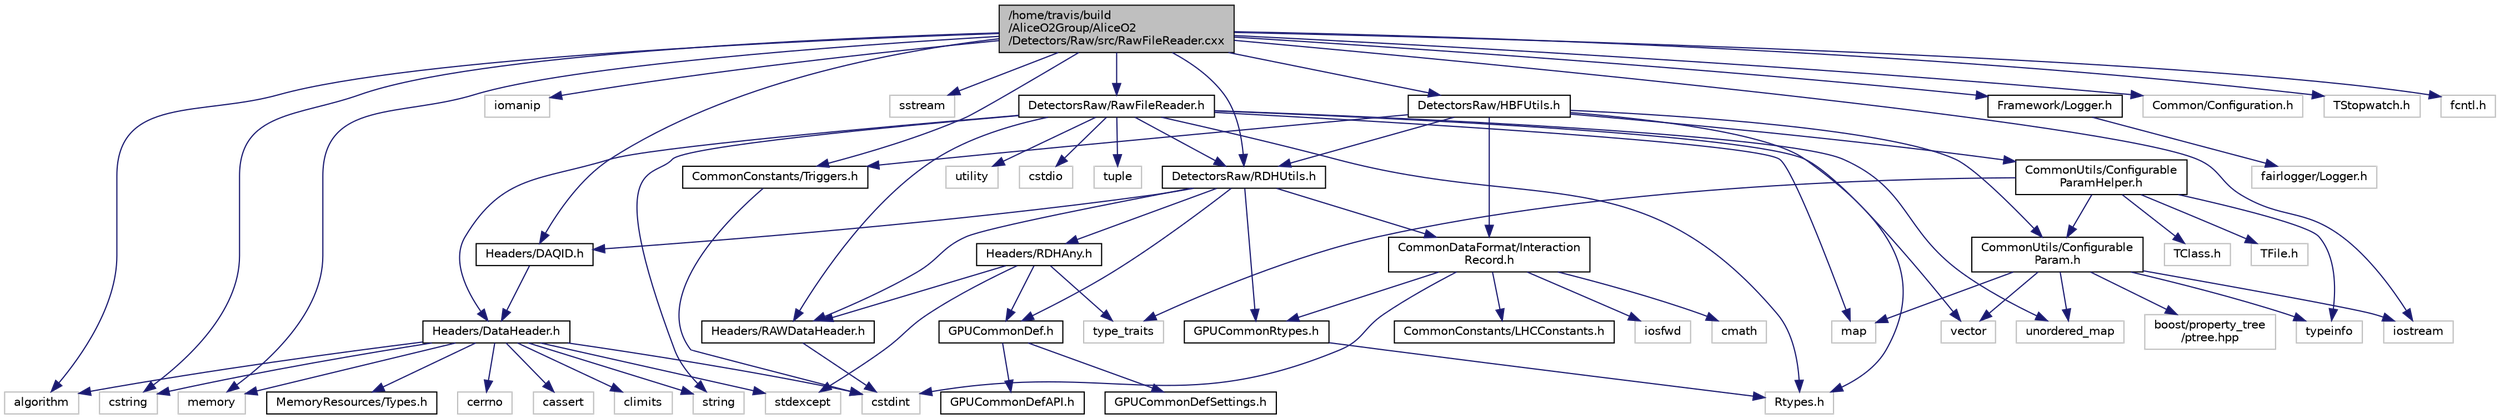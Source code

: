 digraph "/home/travis/build/AliceO2Group/AliceO2/Detectors/Raw/src/RawFileReader.cxx"
{
 // INTERACTIVE_SVG=YES
  bgcolor="transparent";
  edge [fontname="Helvetica",fontsize="10",labelfontname="Helvetica",labelfontsize="10"];
  node [fontname="Helvetica",fontsize="10",shape=record];
  Node0 [label="/home/travis/build\l/AliceO2Group/AliceO2\l/Detectors/Raw/src/RawFileReader.cxx",height=0.2,width=0.4,color="black", fillcolor="grey75", style="filled", fontcolor="black"];
  Node0 -> Node1 [color="midnightblue",fontsize="10",style="solid",fontname="Helvetica"];
  Node1 [label="algorithm",height=0.2,width=0.4,color="grey75"];
  Node0 -> Node2 [color="midnightblue",fontsize="10",style="solid",fontname="Helvetica"];
  Node2 [label="cstring",height=0.2,width=0.4,color="grey75"];
  Node0 -> Node3 [color="midnightblue",fontsize="10",style="solid",fontname="Helvetica"];
  Node3 [label="iostream",height=0.2,width=0.4,color="grey75"];
  Node0 -> Node4 [color="midnightblue",fontsize="10",style="solid",fontname="Helvetica"];
  Node4 [label="iomanip",height=0.2,width=0.4,color="grey75"];
  Node0 -> Node5 [color="midnightblue",fontsize="10",style="solid",fontname="Helvetica"];
  Node5 [label="memory",height=0.2,width=0.4,color="grey75"];
  Node0 -> Node6 [color="midnightblue",fontsize="10",style="solid",fontname="Helvetica"];
  Node6 [label="sstream",height=0.2,width=0.4,color="grey75"];
  Node0 -> Node7 [color="midnightblue",fontsize="10",style="solid",fontname="Helvetica"];
  Node7 [label="DetectorsRaw/RawFileReader.h",height=0.2,width=0.4,color="black",URL="$de/da2/Raw_2include_2DetectorsRaw_2RawFileReader_8h.html"];
  Node7 -> Node8 [color="midnightblue",fontsize="10",style="solid",fontname="Helvetica"];
  Node8 [label="cstdio",height=0.2,width=0.4,color="grey75"];
  Node7 -> Node9 [color="midnightblue",fontsize="10",style="solid",fontname="Helvetica"];
  Node9 [label="unordered_map",height=0.2,width=0.4,color="grey75"];
  Node7 -> Node10 [color="midnightblue",fontsize="10",style="solid",fontname="Helvetica"];
  Node10 [label="map",height=0.2,width=0.4,color="grey75"];
  Node7 -> Node11 [color="midnightblue",fontsize="10",style="solid",fontname="Helvetica"];
  Node11 [label="tuple",height=0.2,width=0.4,color="grey75"];
  Node7 -> Node12 [color="midnightblue",fontsize="10",style="solid",fontname="Helvetica"];
  Node12 [label="vector",height=0.2,width=0.4,color="grey75"];
  Node7 -> Node13 [color="midnightblue",fontsize="10",style="solid",fontname="Helvetica"];
  Node13 [label="string",height=0.2,width=0.4,color="grey75"];
  Node7 -> Node14 [color="midnightblue",fontsize="10",style="solid",fontname="Helvetica"];
  Node14 [label="utility",height=0.2,width=0.4,color="grey75"];
  Node7 -> Node15 [color="midnightblue",fontsize="10",style="solid",fontname="Helvetica"];
  Node15 [label="Rtypes.h",height=0.2,width=0.4,color="grey75"];
  Node7 -> Node16 [color="midnightblue",fontsize="10",style="solid",fontname="Helvetica"];
  Node16 [label="Headers/RAWDataHeader.h",height=0.2,width=0.4,color="black",URL="$d4/dee/RAWDataHeader_8h.html",tooltip="Definition of the RAW Data Header. "];
  Node16 -> Node17 [color="midnightblue",fontsize="10",style="solid",fontname="Helvetica"];
  Node17 [label="cstdint",height=0.2,width=0.4,color="grey75"];
  Node7 -> Node18 [color="midnightblue",fontsize="10",style="solid",fontname="Helvetica"];
  Node18 [label="Headers/DataHeader.h",height=0.2,width=0.4,color="black",URL="$dc/dcd/DataHeader_8h.html"];
  Node18 -> Node17 [color="midnightblue",fontsize="10",style="solid",fontname="Helvetica"];
  Node18 -> Node5 [color="midnightblue",fontsize="10",style="solid",fontname="Helvetica"];
  Node18 -> Node19 [color="midnightblue",fontsize="10",style="solid",fontname="Helvetica"];
  Node19 [label="cassert",height=0.2,width=0.4,color="grey75"];
  Node18 -> Node2 [color="midnightblue",fontsize="10",style="solid",fontname="Helvetica"];
  Node18 -> Node1 [color="midnightblue",fontsize="10",style="solid",fontname="Helvetica"];
  Node18 -> Node20 [color="midnightblue",fontsize="10",style="solid",fontname="Helvetica"];
  Node20 [label="stdexcept",height=0.2,width=0.4,color="grey75"];
  Node18 -> Node13 [color="midnightblue",fontsize="10",style="solid",fontname="Helvetica"];
  Node18 -> Node21 [color="midnightblue",fontsize="10",style="solid",fontname="Helvetica"];
  Node21 [label="climits",height=0.2,width=0.4,color="grey75"];
  Node18 -> Node22 [color="midnightblue",fontsize="10",style="solid",fontname="Helvetica"];
  Node22 [label="MemoryResources/Types.h",height=0.2,width=0.4,color="black",URL="$d7/df8/Types_8h.html"];
  Node18 -> Node23 [color="midnightblue",fontsize="10",style="solid",fontname="Helvetica"];
  Node23 [label="cerrno",height=0.2,width=0.4,color="grey75"];
  Node7 -> Node24 [color="midnightblue",fontsize="10",style="solid",fontname="Helvetica"];
  Node24 [label="DetectorsRaw/RDHUtils.h",height=0.2,width=0.4,color="black",URL="$d6/dec/Raw_2include_2DetectorsRaw_2RDHUtils_8h.html"];
  Node24 -> Node25 [color="midnightblue",fontsize="10",style="solid",fontname="Helvetica"];
  Node25 [label="GPUCommonDef.h",height=0.2,width=0.4,color="black",URL="$df/d21/GPUCommonDef_8h.html"];
  Node25 -> Node26 [color="midnightblue",fontsize="10",style="solid",fontname="Helvetica"];
  Node26 [label="GPUCommonDefSettings.h",height=0.2,width=0.4,color="black",URL="$d5/d93/GPUCommonDefSettings_8h.html"];
  Node25 -> Node27 [color="midnightblue",fontsize="10",style="solid",fontname="Helvetica"];
  Node27 [label="GPUCommonDefAPI.h",height=0.2,width=0.4,color="black",URL="$da/d5a/GPUCommonDefAPI_8h.html"];
  Node24 -> Node28 [color="midnightblue",fontsize="10",style="solid",fontname="Helvetica"];
  Node28 [label="GPUCommonRtypes.h",height=0.2,width=0.4,color="black",URL="$d2/d45/GPUCommonRtypes_8h.html"];
  Node28 -> Node15 [color="midnightblue",fontsize="10",style="solid",fontname="Helvetica"];
  Node24 -> Node16 [color="midnightblue",fontsize="10",style="solid",fontname="Helvetica"];
  Node24 -> Node29 [color="midnightblue",fontsize="10",style="solid",fontname="Helvetica"];
  Node29 [label="Headers/RDHAny.h",height=0.2,width=0.4,color="black",URL="$d6/d89/RDHAny_8h.html"];
  Node29 -> Node25 [color="midnightblue",fontsize="10",style="solid",fontname="Helvetica"];
  Node29 -> Node16 [color="midnightblue",fontsize="10",style="solid",fontname="Helvetica"];
  Node29 -> Node30 [color="midnightblue",fontsize="10",style="solid",fontname="Helvetica"];
  Node30 [label="type_traits",height=0.2,width=0.4,color="grey75"];
  Node29 -> Node20 [color="midnightblue",fontsize="10",style="solid",fontname="Helvetica"];
  Node24 -> Node31 [color="midnightblue",fontsize="10",style="solid",fontname="Helvetica"];
  Node31 [label="CommonDataFormat/Interaction\lRecord.h",height=0.2,width=0.4,color="black",URL="$d9/d80/InteractionRecord_8h.html"];
  Node31 -> Node28 [color="midnightblue",fontsize="10",style="solid",fontname="Helvetica"];
  Node31 -> Node32 [color="midnightblue",fontsize="10",style="solid",fontname="Helvetica"];
  Node32 [label="iosfwd",height=0.2,width=0.4,color="grey75"];
  Node31 -> Node17 [color="midnightblue",fontsize="10",style="solid",fontname="Helvetica"];
  Node31 -> Node33 [color="midnightblue",fontsize="10",style="solid",fontname="Helvetica"];
  Node33 [label="cmath",height=0.2,width=0.4,color="grey75"];
  Node31 -> Node34 [color="midnightblue",fontsize="10",style="solid",fontname="Helvetica"];
  Node34 [label="CommonConstants/LHCConstants.h",height=0.2,width=0.4,color="black",URL="$d4/dc6/LHCConstants_8h.html",tooltip="Header to collect LHC related constants. "];
  Node24 -> Node35 [color="midnightblue",fontsize="10",style="solid",fontname="Helvetica"];
  Node35 [label="Headers/DAQID.h",height=0.2,width=0.4,color="black",URL="$d7/d34/DAQID_8h.html"];
  Node35 -> Node18 [color="midnightblue",fontsize="10",style="solid",fontname="Helvetica"];
  Node0 -> Node35 [color="midnightblue",fontsize="10",style="solid",fontname="Helvetica"];
  Node0 -> Node36 [color="midnightblue",fontsize="10",style="solid",fontname="Helvetica"];
  Node36 [label="CommonConstants/Triggers.h",height=0.2,width=0.4,color="black",URL="$de/da4/Triggers_8h.html",tooltip="Definition of the 32 Central Trigger System (CTS) Trigger Types defined in https://twiki.cern.ch/twiki/pub/ALICE/NoteForFEDevelopers/CTS_CRU_FE_interface.pdf. "];
  Node36 -> Node17 [color="midnightblue",fontsize="10",style="solid",fontname="Helvetica"];
  Node0 -> Node24 [color="midnightblue",fontsize="10",style="solid",fontname="Helvetica"];
  Node0 -> Node37 [color="midnightblue",fontsize="10",style="solid",fontname="Helvetica"];
  Node37 [label="DetectorsRaw/HBFUtils.h",height=0.2,width=0.4,color="black",URL="$d1/dec/HBFUtils_8h.html"];
  Node37 -> Node15 [color="midnightblue",fontsize="10",style="solid",fontname="Helvetica"];
  Node37 -> Node24 [color="midnightblue",fontsize="10",style="solid",fontname="Helvetica"];
  Node37 -> Node38 [color="midnightblue",fontsize="10",style="solid",fontname="Helvetica"];
  Node38 [label="CommonUtils/Configurable\lParam.h",height=0.2,width=0.4,color="black",URL="$db/d2c/ConfigurableParam_8h.html"];
  Node38 -> Node12 [color="midnightblue",fontsize="10",style="solid",fontname="Helvetica"];
  Node38 -> Node10 [color="midnightblue",fontsize="10",style="solid",fontname="Helvetica"];
  Node38 -> Node9 [color="midnightblue",fontsize="10",style="solid",fontname="Helvetica"];
  Node38 -> Node39 [color="midnightblue",fontsize="10",style="solid",fontname="Helvetica"];
  Node39 [label="boost/property_tree\l/ptree.hpp",height=0.2,width=0.4,color="grey75"];
  Node38 -> Node40 [color="midnightblue",fontsize="10",style="solid",fontname="Helvetica"];
  Node40 [label="typeinfo",height=0.2,width=0.4,color="grey75"];
  Node38 -> Node3 [color="midnightblue",fontsize="10",style="solid",fontname="Helvetica"];
  Node37 -> Node41 [color="midnightblue",fontsize="10",style="solid",fontname="Helvetica"];
  Node41 [label="CommonUtils/Configurable\lParamHelper.h",height=0.2,width=0.4,color="black",URL="$da/d6b/ConfigurableParamHelper_8h.html"];
  Node41 -> Node38 [color="midnightblue",fontsize="10",style="solid",fontname="Helvetica"];
  Node41 -> Node42 [color="midnightblue",fontsize="10",style="solid",fontname="Helvetica"];
  Node42 [label="TClass.h",height=0.2,width=0.4,color="grey75"];
  Node41 -> Node30 [color="midnightblue",fontsize="10",style="solid",fontname="Helvetica"];
  Node41 -> Node40 [color="midnightblue",fontsize="10",style="solid",fontname="Helvetica"];
  Node41 -> Node43 [color="midnightblue",fontsize="10",style="solid",fontname="Helvetica"];
  Node43 [label="TFile.h",height=0.2,width=0.4,color="grey75"];
  Node37 -> Node31 [color="midnightblue",fontsize="10",style="solid",fontname="Helvetica"];
  Node37 -> Node36 [color="midnightblue",fontsize="10",style="solid",fontname="Helvetica"];
  Node0 -> Node44 [color="midnightblue",fontsize="10",style="solid",fontname="Helvetica"];
  Node44 [label="Framework/Logger.h",height=0.2,width=0.4,color="black",URL="$dd/da4/Logger_8h.html"];
  Node44 -> Node45 [color="midnightblue",fontsize="10",style="solid",fontname="Helvetica"];
  Node45 [label="fairlogger/Logger.h",height=0.2,width=0.4,color="grey75"];
  Node0 -> Node46 [color="midnightblue",fontsize="10",style="solid",fontname="Helvetica"];
  Node46 [label="Common/Configuration.h",height=0.2,width=0.4,color="grey75"];
  Node0 -> Node47 [color="midnightblue",fontsize="10",style="solid",fontname="Helvetica"];
  Node47 [label="TStopwatch.h",height=0.2,width=0.4,color="grey75"];
  Node0 -> Node48 [color="midnightblue",fontsize="10",style="solid",fontname="Helvetica"];
  Node48 [label="fcntl.h",height=0.2,width=0.4,color="grey75"];
}
